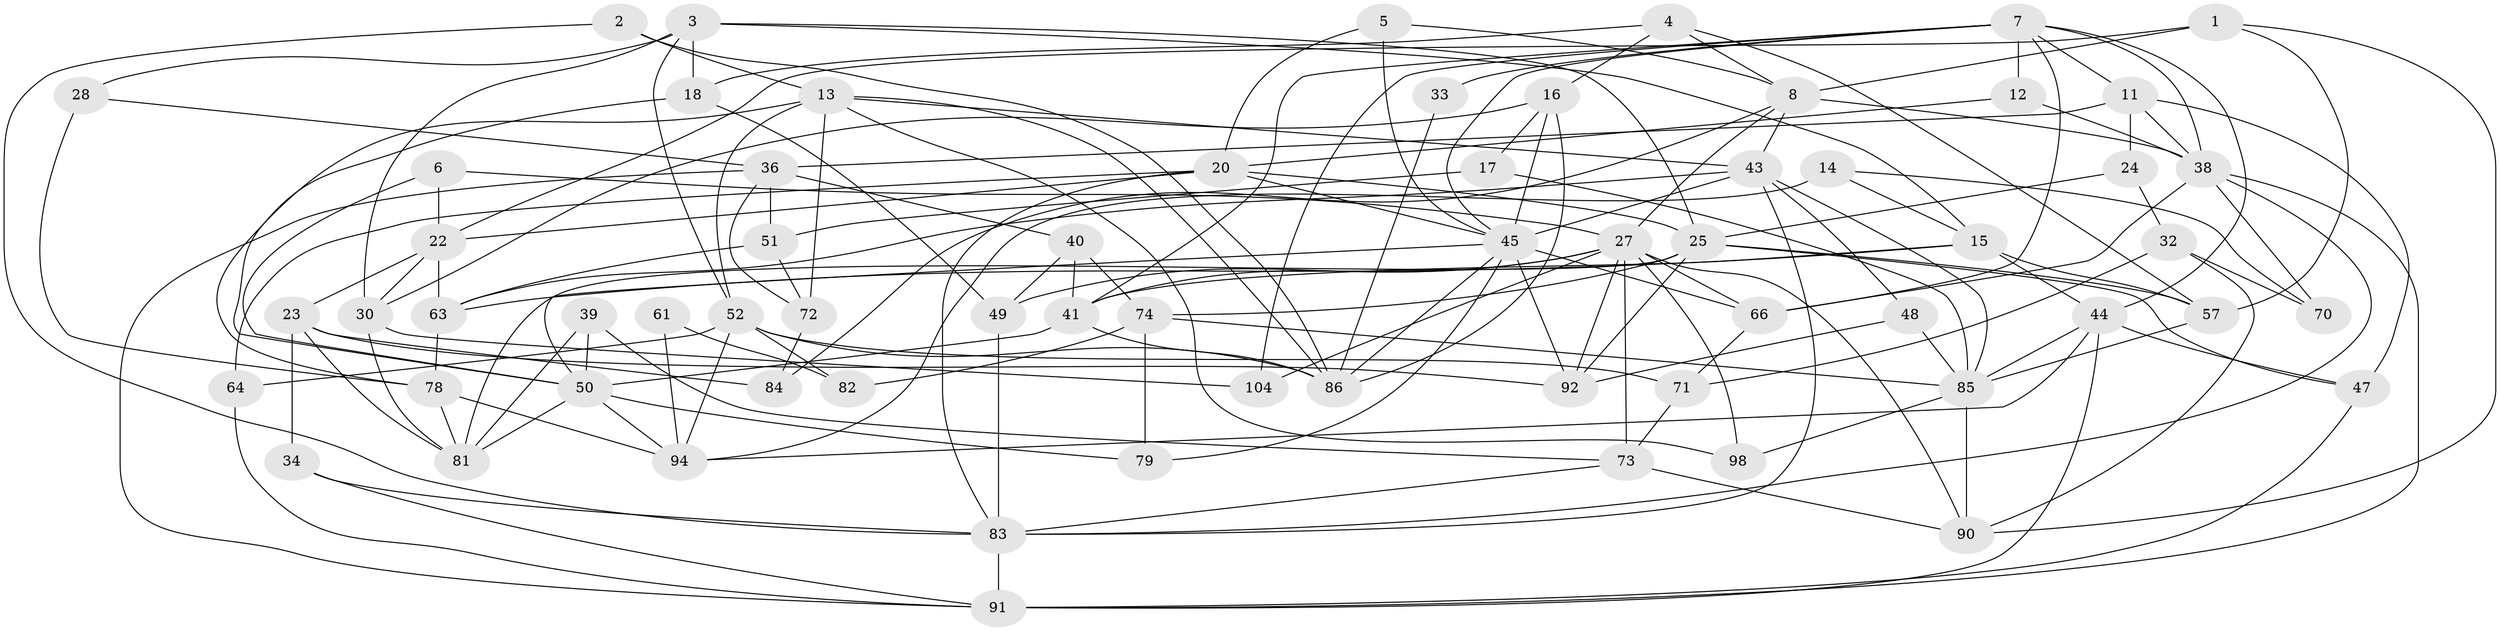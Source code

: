// Generated by graph-tools (version 1.1) at 2025/24/03/03/25 07:24:02]
// undirected, 65 vertices, 162 edges
graph export_dot {
graph [start="1"]
  node [color=gray90,style=filled];
  1 [super="+37"];
  2;
  3 [super="+9"];
  4 [super="+10"];
  5 [super="+19"];
  6;
  7 [super="+21"];
  8 [super="+69"];
  11;
  12;
  13 [super="+75"];
  14 [super="+35"];
  15 [super="+89"];
  16 [super="+65"];
  17;
  18;
  20 [super="+29"];
  22 [super="+42"];
  23 [super="+101"];
  24 [super="+31"];
  25 [super="+26"];
  27 [super="+56"];
  28 [super="+62"];
  30 [super="+55"];
  32;
  33;
  34;
  36;
  38 [super="+99"];
  39;
  40 [super="+54"];
  41 [super="+46"];
  43 [super="+80"];
  44 [super="+87"];
  45 [super="+60"];
  47 [super="+53"];
  48 [super="+58"];
  49 [super="+59"];
  50 [super="+77"];
  51;
  52 [super="+68"];
  57;
  61;
  63;
  64 [super="+67"];
  66 [super="+93"];
  70;
  71;
  72;
  73;
  74 [super="+76"];
  78;
  79;
  81 [super="+102"];
  82;
  83 [super="+88"];
  84;
  85 [super="+97"];
  86;
  90 [super="+103"];
  91 [super="+100"];
  92 [super="+96"];
  94 [super="+95"];
  98;
  104;
  1 -- 8;
  1 -- 22;
  1 -- 57;
  1 -- 90;
  2 -- 13;
  2 -- 86;
  2 -- 83;
  3 -- 30;
  3 -- 28;
  3 -- 52;
  3 -- 25;
  3 -- 18;
  3 -- 15;
  4 -- 8;
  4 -- 57;
  4 -- 18;
  4 -- 16;
  5 -- 8;
  5 -- 45;
  5 -- 20;
  6 -- 22;
  6 -- 50;
  6 -- 27;
  7 -- 41;
  7 -- 11;
  7 -- 12;
  7 -- 33;
  7 -- 38;
  7 -- 104;
  7 -- 44;
  7 -- 45;
  7 -- 66;
  8 -- 27 [weight=2];
  8 -- 38;
  8 -- 43;
  8 -- 84;
  11 -- 38;
  11 -- 24;
  11 -- 36;
  11 -- 47;
  12 -- 20;
  12 -- 38;
  13 -- 78;
  13 -- 43;
  13 -- 98;
  13 -- 86;
  13 -- 72;
  13 -- 52;
  14 -- 70;
  14 -- 94;
  14 -- 15 [weight=2];
  15 -- 44;
  15 -- 41;
  15 -- 57;
  15 -- 63;
  16 -- 17;
  16 -- 30;
  16 -- 45;
  16 -- 86;
  17 -- 51;
  17 -- 85;
  18 -- 50;
  18 -- 49;
  20 -- 45;
  20 -- 22;
  20 -- 83;
  20 -- 25;
  20 -- 64;
  22 -- 23;
  22 -- 30;
  22 -- 63;
  23 -- 34;
  23 -- 81;
  23 -- 92 [weight=2];
  23 -- 84;
  24 -- 32;
  24 -- 25;
  25 -- 57;
  25 -- 74;
  25 -- 81;
  25 -- 92;
  25 -- 47;
  27 -- 66;
  27 -- 92 [weight=2];
  27 -- 98;
  27 -- 104;
  27 -- 73;
  27 -- 49;
  27 -- 41;
  27 -- 90;
  28 -- 78;
  28 -- 36;
  30 -- 104;
  30 -- 81;
  32 -- 70;
  32 -- 71;
  32 -- 90;
  33 -- 86;
  34 -- 83;
  34 -- 91;
  36 -- 51;
  36 -- 72;
  36 -- 40;
  36 -- 91;
  38 -- 91;
  38 -- 70;
  38 -- 83;
  38 -- 66;
  39 -- 81;
  39 -- 73;
  39 -- 50;
  40 -- 41;
  40 -- 74;
  40 -- 49;
  41 -- 86;
  41 -- 50;
  43 -- 63;
  43 -- 45 [weight=2];
  43 -- 48;
  43 -- 85;
  43 -- 83;
  44 -- 47;
  44 -- 94;
  44 -- 91;
  44 -- 85;
  45 -- 86;
  45 -- 92;
  45 -- 79;
  45 -- 50;
  45 -- 66;
  47 -- 91;
  48 -- 85;
  48 -- 92;
  49 -- 83;
  50 -- 79;
  50 -- 94;
  50 -- 81;
  51 -- 63;
  51 -- 72;
  52 -- 71;
  52 -- 86;
  52 -- 82;
  52 -- 64;
  52 -- 94;
  57 -- 85;
  61 -- 82;
  61 -- 94;
  63 -- 78;
  64 -- 91;
  66 -- 71;
  71 -- 73;
  72 -- 84;
  73 -- 90;
  73 -- 83;
  74 -- 79;
  74 -- 85;
  74 -- 82;
  78 -- 94;
  78 -- 81;
  83 -- 91;
  85 -- 98;
  85 -- 90;
}
